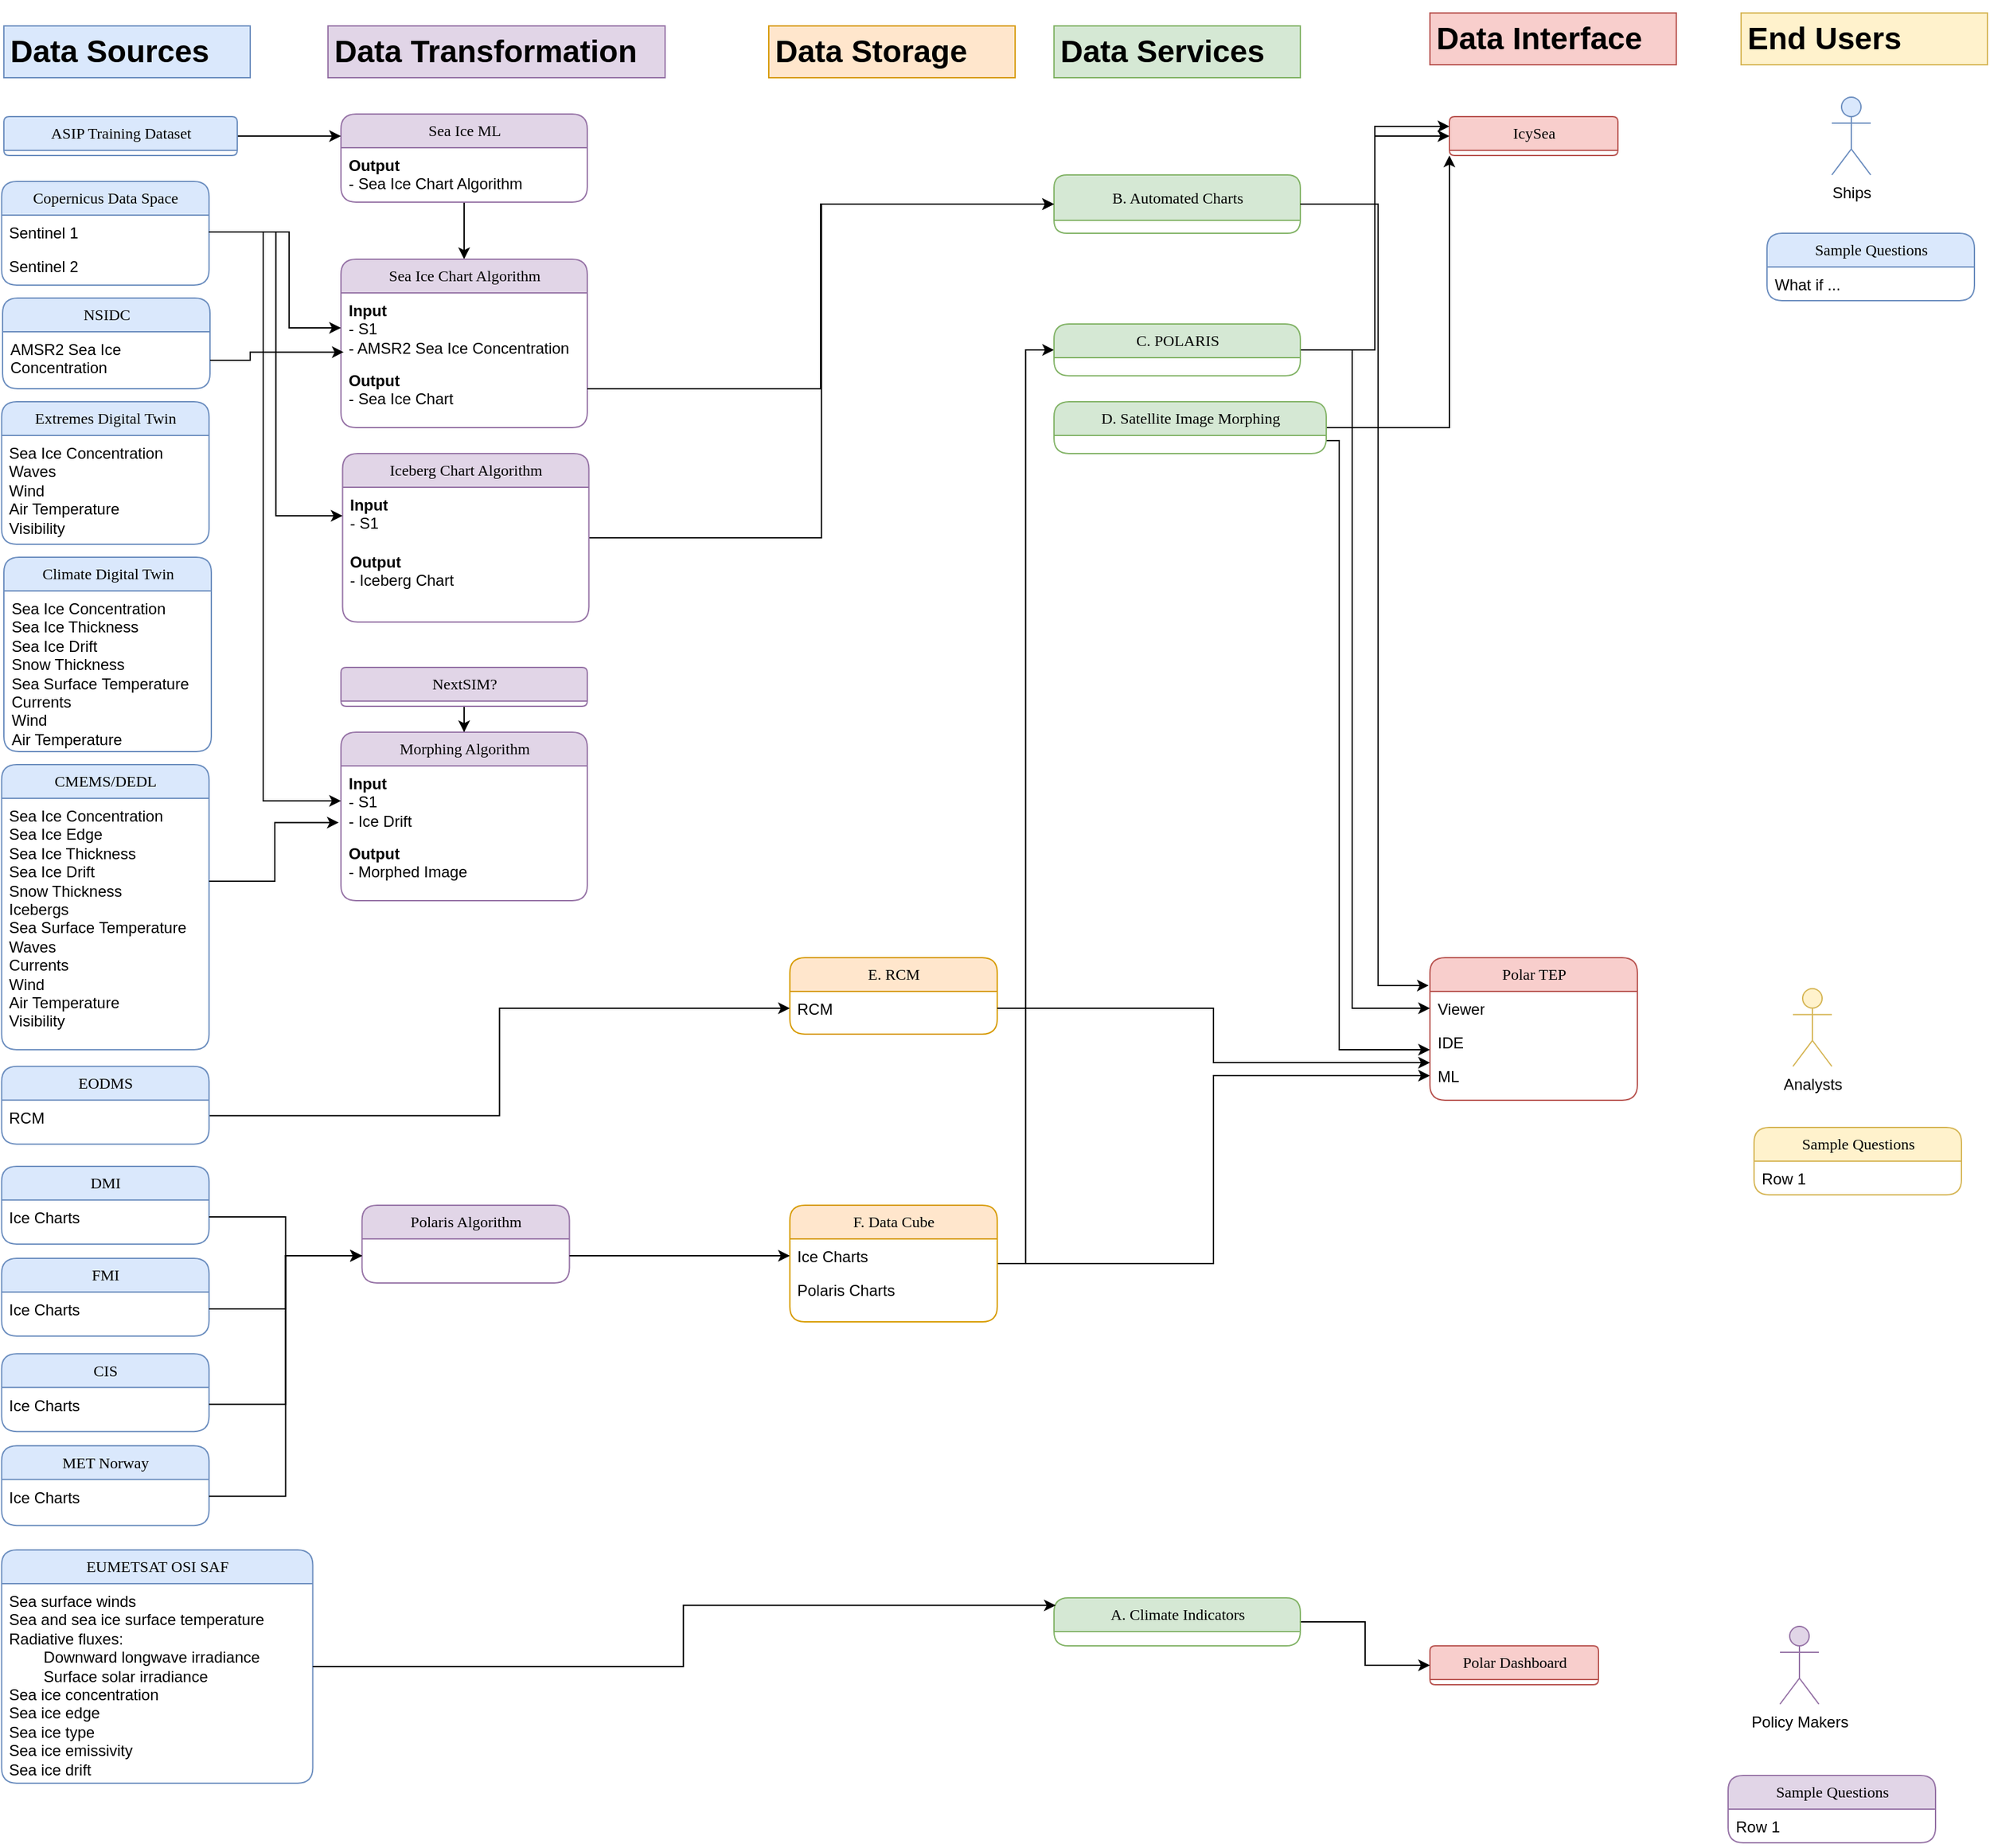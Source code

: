 <mxfile version="24.2.9" type="github">
  <diagram name="Page-1" id="b520641d-4fe3-3701-9064-5fc419738815">
    <mxGraphModel dx="1270" dy="656" grid="1" gridSize="10" guides="1" tooltips="1" connect="1" arrows="1" fold="1" page="1" pageScale="1" pageWidth="1100" pageHeight="850" background="none" math="0" shadow="0">
      <root>
        <mxCell id="0" />
        <mxCell id="1" parent="0" />
        <mxCell id="21ea969265ad0168-6" value="CMEMS/DEDL" style="swimlane;html=1;fontStyle=0;childLayout=stackLayout;horizontal=1;startSize=26;fillColor=#dae8fc;horizontalStack=0;resizeParent=1;resizeLast=0;collapsible=1;marginBottom=0;swimlaneFillColor=#ffffff;align=center;rounded=1;shadow=0;comic=0;labelBackgroundColor=none;strokeWidth=1;fontFamily=Verdana;fontSize=12;strokeColor=#6c8ebf;" parent="1" vertex="1">
          <mxGeometry x="38.25" y="620" width="160" height="220" as="geometry">
            <mxRectangle x="255" y="590" width="170" height="30" as="alternateBounds" />
          </mxGeometry>
        </mxCell>
        <mxCell id="21ea969265ad0168-8" value="&lt;p style=&quot;margin: 0in;&quot;&gt;&lt;font style=&quot;font-size: 12px;&quot;&gt;Sea Ice&amp;nbsp;&lt;span style=&quot;background-color: initial;&quot;&gt;Concentration&lt;/span&gt;&lt;/font&gt;&lt;/p&gt;&lt;p style=&quot;margin: 0in;&quot;&gt;&lt;font style=&quot;font-size: 12px;&quot;&gt;Sea Ice Edge&lt;/font&gt;&lt;/p&gt;&lt;p style=&quot;margin: 0in;&quot;&gt;&lt;font style=&quot;font-size: 12px;&quot;&gt;Sea Ice Thickness&lt;/font&gt;&lt;/p&gt;&lt;p style=&quot;margin: 0in;&quot;&gt;&lt;font style=&quot;font-size: 12px;&quot;&gt;Sea Ice Drift&lt;/font&gt;&lt;/p&gt;&lt;p style=&quot;margin: 0in;&quot;&gt;&lt;font style=&quot;font-size: 12px;&quot;&gt;Snow Thickness&lt;/font&gt;&lt;/p&gt;&lt;p style=&quot;margin: 0in;&quot;&gt;&lt;font style=&quot;font-size: 12px;&quot;&gt;Icebergs&lt;/font&gt;&lt;/p&gt;&lt;p style=&quot;margin: 0in;&quot;&gt;&lt;font style=&quot;font-size: 12px;&quot;&gt;Sea Surface&amp;nbsp;Temperature&lt;/font&gt;&lt;/p&gt;&lt;p style=&quot;margin: 0in;&quot;&gt;&lt;font style=&quot;font-size: 12px;&quot;&gt;Waves&lt;/font&gt;&lt;/p&gt;&lt;p style=&quot;margin: 0in;&quot;&gt;&lt;font style=&quot;font-size: 12px;&quot;&gt;Currents&lt;/font&gt;&lt;/p&gt;&lt;p style=&quot;margin: 0in;&quot;&gt;&lt;font style=&quot;font-size: 12px;&quot;&gt;Wind&lt;/font&gt;&lt;/p&gt;&lt;p style=&quot;margin: 0in;&quot;&gt;&lt;font style=&quot;font-size: 12px;&quot;&gt;Air Temperature&lt;/font&gt;&lt;/p&gt;&lt;p style=&quot;margin: 0in;&quot;&gt;&lt;font style=&quot;font-size: 12px;&quot;&gt;Visibility&lt;/font&gt;&lt;/p&gt;" style="text;html=1;strokeColor=none;fillColor=none;spacingLeft=4;spacingRight=4;whiteSpace=wrap;overflow=hidden;rotatable=0;points=[[0,0.5],[1,0.5]];portConstraint=eastwest;" parent="21ea969265ad0168-6" vertex="1">
          <mxGeometry y="26" width="160" height="184" as="geometry" />
        </mxCell>
        <mxCell id="LA1WgqydsNKSbsPuNg3V-39" style="edgeStyle=orthogonalEdgeStyle;rounded=0;orthogonalLoop=1;jettySize=auto;html=1;" parent="1" source="21ea969265ad0168-10" target="wbGWHVCCoxG1QyxVTopV-103" edge="1">
          <mxGeometry relative="1" as="geometry" />
        </mxCell>
        <mxCell id="21ea969265ad0168-10" value="NextSIM?" style="swimlane;html=1;fontStyle=0;childLayout=stackLayout;horizontal=1;startSize=26;fillColor=#e1d5e7;horizontalStack=0;resizeParent=1;resizeLast=0;collapsible=1;marginBottom=0;swimlaneFillColor=#ffffff;align=center;rounded=1;shadow=0;comic=0;labelBackgroundColor=none;strokeWidth=1;fontFamily=Verdana;fontSize=12;strokeColor=#9673a6;" parent="1" vertex="1" collapsed="1">
          <mxGeometry x="300" y="545" width="190" height="30" as="geometry">
            <mxRectangle x="560" y="74" width="160" height="104" as="alternateBounds" />
          </mxGeometry>
        </mxCell>
        <mxCell id="21ea969265ad0168-11" value="Row 1" style="text;html=1;strokeColor=none;fillColor=none;spacingLeft=4;spacingRight=4;whiteSpace=wrap;overflow=hidden;rotatable=0;points=[[0,0.5],[1,0.5]];portConstraint=eastwest;" parent="21ea969265ad0168-10" vertex="1">
          <mxGeometry y="26" width="160" height="26" as="geometry" />
        </mxCell>
        <mxCell id="21ea969265ad0168-12" value="Row 2" style="text;html=1;strokeColor=none;fillColor=none;spacingLeft=4;spacingRight=4;whiteSpace=wrap;overflow=hidden;rotatable=0;points=[[0,0.5],[1,0.5]];portConstraint=eastwest;" parent="21ea969265ad0168-10" vertex="1">
          <mxGeometry y="52" width="160" height="26" as="geometry" />
        </mxCell>
        <mxCell id="21ea969265ad0168-52" value="Row 3" style="text;html=1;strokeColor=none;fillColor=none;spacingLeft=4;spacingRight=4;whiteSpace=wrap;overflow=hidden;rotatable=0;points=[[0,0.5],[1,0.5]];portConstraint=eastwest;" parent="21ea969265ad0168-10" vertex="1">
          <mxGeometry y="78" width="160" height="26" as="geometry" />
        </mxCell>
        <mxCell id="21ea969265ad0168-14" value="Copernicus Data Space" style="swimlane;html=1;fontStyle=0;childLayout=stackLayout;horizontal=1;startSize=26;fillColor=#dae8fc;horizontalStack=0;resizeParent=1;resizeLast=0;collapsible=1;marginBottom=0;swimlaneFillColor=#ffffff;align=center;rounded=1;shadow=0;comic=0;labelBackgroundColor=none;strokeWidth=1;fontFamily=Verdana;fontSize=12;strokeColor=#6c8ebf;" parent="1" vertex="1">
          <mxGeometry x="38.25" y="170" width="160" height="80" as="geometry">
            <mxRectangle x="40" y="200" width="180" height="30" as="alternateBounds" />
          </mxGeometry>
        </mxCell>
        <mxCell id="21ea969265ad0168-15" value="Sentinel 1" style="text;html=1;strokeColor=none;fillColor=none;spacingLeft=4;spacingRight=4;whiteSpace=wrap;overflow=hidden;rotatable=0;points=[[0,0.5],[1,0.5]];portConstraint=eastwest;" parent="21ea969265ad0168-14" vertex="1">
          <mxGeometry y="26" width="160" height="26" as="geometry" />
        </mxCell>
        <mxCell id="21ea969265ad0168-16" value="Sentinel 2" style="text;html=1;strokeColor=none;fillColor=none;spacingLeft=4;spacingRight=4;whiteSpace=wrap;overflow=hidden;rotatable=0;points=[[0,0.5],[1,0.5]];portConstraint=eastwest;" parent="21ea969265ad0168-14" vertex="1">
          <mxGeometry y="52" width="160" height="26" as="geometry" />
        </mxCell>
        <mxCell id="21ea969265ad0168-18" value="Extremes Digital Twin" style="swimlane;html=1;fontStyle=0;childLayout=stackLayout;horizontal=1;startSize=26;fillColor=#dae8fc;horizontalStack=0;resizeParent=1;resizeLast=0;collapsible=1;marginBottom=0;swimlaneFillColor=#ffffff;align=center;rounded=1;shadow=0;comic=0;labelBackgroundColor=none;strokeWidth=1;fontFamily=Verdana;fontSize=12;strokeColor=#6c8ebf;" parent="1" vertex="1">
          <mxGeometry x="38.25" y="340" width="160" height="110" as="geometry">
            <mxRectangle x="40" y="280" width="170" height="30" as="alternateBounds" />
          </mxGeometry>
        </mxCell>
        <mxCell id="21ea969265ad0168-19" value="&lt;p style=&quot;border-color: var(--border-color); margin: 0in;&quot;&gt;&lt;font style=&quot;border-color: var(--border-color);&quot;&gt;Sea Ice&amp;nbsp;Concentration&lt;/font&gt;&lt;/p&gt;&lt;p style=&quot;border-color: var(--border-color); margin: 0in;&quot;&gt;&lt;span style=&quot;background-color: initial;&quot;&gt;Waves&lt;/span&gt;&lt;br&gt;&lt;/p&gt;&lt;p style=&quot;border-color: var(--border-color); margin: 0in;&quot;&gt;&lt;span style=&quot;background-color: initial;&quot;&gt;Wind&lt;/span&gt;&lt;br&gt;&lt;/p&gt;&lt;p style=&quot;border-color: var(--border-color); margin: 0in;&quot;&gt;&lt;font style=&quot;border-color: var(--border-color);&quot;&gt;Air Temperature&lt;/font&gt;&lt;/p&gt;&lt;p style=&quot;border-color: var(--border-color); margin: 0in;&quot;&gt;&lt;font style=&quot;border-color: var(--border-color);&quot;&gt;Visibility&lt;/font&gt;&lt;/p&gt;" style="text;html=1;strokeColor=none;fillColor=none;spacingLeft=4;spacingRight=4;whiteSpace=wrap;overflow=hidden;rotatable=0;points=[[0,0.5],[1,0.5]];portConstraint=eastwest;" parent="21ea969265ad0168-18" vertex="1">
          <mxGeometry y="26" width="160" height="84" as="geometry" />
        </mxCell>
        <mxCell id="LA1WgqydsNKSbsPuNg3V-37" style="edgeStyle=orthogonalEdgeStyle;rounded=0;orthogonalLoop=1;jettySize=auto;html=1;entryX=0;entryY=0.5;entryDx=0;entryDy=0;" parent="1" source="21ea969265ad0168-22" target="wbGWHVCCoxG1QyxVTopV-59" edge="1">
          <mxGeometry relative="1" as="geometry">
            <Array as="points">
              <mxPoint x="973" y="1005" />
              <mxPoint x="973" y="860" />
            </Array>
          </mxGeometry>
        </mxCell>
        <mxCell id="LA1WgqydsNKSbsPuNg3V-41" style="edgeStyle=orthogonalEdgeStyle;rounded=0;orthogonalLoop=1;jettySize=auto;html=1;entryX=0;entryY=0.5;entryDx=0;entryDy=0;" parent="1" source="21ea969265ad0168-22" target="wbGWHVCCoxG1QyxVTopV-78" edge="1">
          <mxGeometry relative="1" as="geometry" />
        </mxCell>
        <mxCell id="21ea969265ad0168-22" value="F. Data Cube" style="swimlane;html=1;fontStyle=0;childLayout=stackLayout;horizontal=1;startSize=26;fillColor=#ffe6cc;horizontalStack=0;resizeParent=1;resizeLast=0;collapsible=1;marginBottom=0;swimlaneFillColor=#ffffff;align=center;rounded=1;shadow=0;comic=0;labelBackgroundColor=none;strokeWidth=1;fontFamily=Verdana;fontSize=12;strokeColor=#d79b00;" parent="1" vertex="1">
          <mxGeometry x="646.25" y="960" width="160" height="90" as="geometry">
            <mxRectangle x="595" y="120" width="135" height="30" as="alternateBounds" />
          </mxGeometry>
        </mxCell>
        <mxCell id="21ea969265ad0168-23" value="Ice Charts" style="text;html=1;strokeColor=none;fillColor=none;spacingLeft=4;spacingRight=4;whiteSpace=wrap;overflow=hidden;rotatable=0;points=[[0,0.5],[1,0.5]];portConstraint=eastwest;" parent="21ea969265ad0168-22" vertex="1">
          <mxGeometry y="26" width="160" height="26" as="geometry" />
        </mxCell>
        <mxCell id="LA1WgqydsNKSbsPuNg3V-14" value="Polaris Charts" style="text;html=1;strokeColor=none;fillColor=none;spacingLeft=4;spacingRight=4;whiteSpace=wrap;overflow=hidden;rotatable=0;points=[[0,0.5],[1,0.5]];portConstraint=eastwest;" parent="21ea969265ad0168-22" vertex="1">
          <mxGeometry y="52" width="160" height="26" as="geometry" />
        </mxCell>
        <mxCell id="wbGWHVCCoxG1QyxVTopV-2" value="Climate Digital Twin" style="swimlane;html=1;fontStyle=0;childLayout=stackLayout;horizontal=1;startSize=26;fillColor=#dae8fc;horizontalStack=0;resizeParent=1;resizeLast=0;collapsible=1;marginBottom=0;swimlaneFillColor=#ffffff;align=center;rounded=1;shadow=0;comic=0;labelBackgroundColor=none;strokeWidth=1;fontFamily=Verdana;fontSize=12;strokeColor=#6c8ebf;" parent="1" vertex="1">
          <mxGeometry x="40" y="460" width="160" height="150" as="geometry">
            <mxRectangle x="40" y="460" width="160" height="30" as="alternateBounds" />
          </mxGeometry>
        </mxCell>
        <mxCell id="wbGWHVCCoxG1QyxVTopV-3" value="&lt;p style=&quot;border-color: var(--border-color); margin: 0in;&quot;&gt;&lt;font style=&quot;border-color: var(--border-color);&quot;&gt;Sea Ice&amp;nbsp;Concentration&lt;/font&gt;&lt;/p&gt;&lt;p style=&quot;border-color: var(--border-color); margin: 0in;&quot;&gt;&lt;span style=&quot;background-color: initial;&quot;&gt;Sea Ice Thickness&lt;/span&gt;&lt;br&gt;&lt;/p&gt;&lt;p style=&quot;border-color: var(--border-color); margin: 0in;&quot;&gt;&lt;font style=&quot;border-color: var(--border-color);&quot;&gt;Sea Ice Drift&lt;/font&gt;&lt;/p&gt;&lt;p style=&quot;border-color: var(--border-color); margin: 0in;&quot;&gt;&lt;font style=&quot;border-color: var(--border-color);&quot;&gt;Snow Thickness&lt;/font&gt;&lt;/p&gt;&lt;p style=&quot;border-color: var(--border-color); margin: 0in;&quot;&gt;&lt;span style=&quot;background-color: initial;&quot;&gt;Sea Surface&amp;nbsp;Temperature&lt;/span&gt;&lt;br&gt;&lt;/p&gt;&lt;p style=&quot;border-color: var(--border-color); margin: 0in;&quot;&gt;&lt;span style=&quot;background-color: initial;&quot;&gt;Currents&lt;/span&gt;&lt;br&gt;&lt;/p&gt;&lt;p style=&quot;border-color: var(--border-color); margin: 0in;&quot;&gt;&lt;font style=&quot;border-color: var(--border-color);&quot;&gt;Wind&lt;/font&gt;&lt;/p&gt;&lt;p style=&quot;border-color: var(--border-color); margin: 0in;&quot;&gt;&lt;font style=&quot;border-color: var(--border-color);&quot;&gt;Air Temperature&lt;/font&gt;&lt;/p&gt;" style="text;html=1;strokeColor=none;fillColor=none;spacingLeft=4;spacingRight=4;whiteSpace=wrap;overflow=hidden;rotatable=0;points=[[0,0.5],[1,0.5]];portConstraint=eastwest;" parent="wbGWHVCCoxG1QyxVTopV-2" vertex="1">
          <mxGeometry y="26" width="160" height="124" as="geometry" />
        </mxCell>
        <mxCell id="wbGWHVCCoxG1QyxVTopV-7" value="&lt;h1&gt;Data Sources&lt;/h1&gt;" style="text;html=1;strokeColor=#6c8ebf;fillColor=#dae8fc;spacing=5;spacingTop=-20;whiteSpace=wrap;overflow=hidden;rounded=0;" parent="1" vertex="1">
          <mxGeometry x="40" y="50" width="190" height="40" as="geometry" />
        </mxCell>
        <mxCell id="wbGWHVCCoxG1QyxVTopV-8" value="&lt;h1&gt;Data Transformation&lt;/h1&gt;" style="text;html=1;strokeColor=#9673a6;fillColor=#e1d5e7;spacing=5;spacingTop=-20;whiteSpace=wrap;overflow=hidden;rounded=0;" parent="1" vertex="1">
          <mxGeometry x="290" y="50" width="260" height="40" as="geometry" />
        </mxCell>
        <mxCell id="wbGWHVCCoxG1QyxVTopV-9" value="&lt;h1&gt;Data Storage&lt;/h1&gt;" style="text;html=1;strokeColor=#d79b00;fillColor=#ffe6cc;spacing=5;spacingTop=-20;whiteSpace=wrap;overflow=hidden;rounded=0;" parent="1" vertex="1">
          <mxGeometry x="630" y="50" width="190" height="40" as="geometry" />
        </mxCell>
        <mxCell id="wbGWHVCCoxG1QyxVTopV-10" value="Ships" style="shape=umlActor;verticalLabelPosition=bottom;verticalAlign=top;html=1;outlineConnect=0;fillColor=#dae8fc;strokeColor=#6c8ebf;" parent="1" vertex="1">
          <mxGeometry x="1450" y="105" width="30" height="60" as="geometry" />
        </mxCell>
        <mxCell id="wbGWHVCCoxG1QyxVTopV-11" value="E. RCM" style="swimlane;html=1;fontStyle=0;childLayout=stackLayout;horizontal=1;startSize=26;fillColor=#ffe6cc;horizontalStack=0;resizeParent=1;resizeLast=0;collapsible=1;marginBottom=0;swimlaneFillColor=#ffffff;align=center;rounded=1;shadow=0;comic=0;labelBackgroundColor=none;strokeWidth=1;fontFamily=Verdana;fontSize=12;strokeColor=#d79b00;" parent="1" vertex="1">
          <mxGeometry x="646.25" y="769" width="160" height="59" as="geometry">
            <mxRectangle x="637.5" y="360" width="175" height="30" as="alternateBounds" />
          </mxGeometry>
        </mxCell>
        <mxCell id="wbGWHVCCoxG1QyxVTopV-12" value="RCM" style="text;html=1;strokeColor=none;fillColor=none;spacingLeft=4;spacingRight=4;whiteSpace=wrap;overflow=hidden;rotatable=0;points=[[0,0.5],[1,0.5]];portConstraint=eastwest;" parent="wbGWHVCCoxG1QyxVTopV-11" vertex="1">
          <mxGeometry y="26" width="160" height="26" as="geometry" />
        </mxCell>
        <mxCell id="wbGWHVCCoxG1QyxVTopV-14" value="DMI" style="swimlane;html=1;fontStyle=0;childLayout=stackLayout;horizontal=1;startSize=26;fillColor=#dae8fc;horizontalStack=0;resizeParent=1;resizeLast=0;collapsible=1;marginBottom=0;swimlaneFillColor=#ffffff;align=center;rounded=1;shadow=0;comic=0;labelBackgroundColor=none;strokeWidth=1;fontFamily=Verdana;fontSize=12;strokeColor=#6c8ebf;" parent="1" vertex="1">
          <mxGeometry x="38.25" y="930" width="160" height="60" as="geometry">
            <mxRectangle x="40" y="530" width="160" height="30" as="alternateBounds" />
          </mxGeometry>
        </mxCell>
        <mxCell id="wbGWHVCCoxG1QyxVTopV-15" value="Ice Charts" style="text;html=1;strokeColor=none;fillColor=none;spacingLeft=4;spacingRight=4;whiteSpace=wrap;overflow=hidden;rotatable=0;points=[[0,0.5],[1,0.5]];portConstraint=eastwest;" parent="wbGWHVCCoxG1QyxVTopV-14" vertex="1">
          <mxGeometry y="26" width="160" height="26" as="geometry" />
        </mxCell>
        <mxCell id="wbGWHVCCoxG1QyxVTopV-19" value="FMI" style="swimlane;html=1;fontStyle=0;childLayout=stackLayout;horizontal=1;startSize=26;fillColor=#dae8fc;horizontalStack=0;resizeParent=1;resizeLast=0;collapsible=1;marginBottom=0;swimlaneFillColor=#ffffff;align=center;rounded=1;shadow=0;comic=0;labelBackgroundColor=none;strokeWidth=1;fontFamily=Verdana;fontSize=12;strokeColor=#6c8ebf;" parent="1" vertex="1">
          <mxGeometry x="38.25" y="1001" width="160" height="60" as="geometry">
            <mxRectangle x="40" y="600" width="160" height="30" as="alternateBounds" />
          </mxGeometry>
        </mxCell>
        <mxCell id="wbGWHVCCoxG1QyxVTopV-20" value="Ice Charts" style="text;html=1;strokeColor=none;fillColor=none;spacingLeft=4;spacingRight=4;whiteSpace=wrap;overflow=hidden;rotatable=0;points=[[0,0.5],[1,0.5]];portConstraint=eastwest;" parent="wbGWHVCCoxG1QyxVTopV-19" vertex="1">
          <mxGeometry y="26" width="160" height="26" as="geometry" />
        </mxCell>
        <mxCell id="wbGWHVCCoxG1QyxVTopV-24" value="CIS" style="swimlane;html=1;fontStyle=0;childLayout=stackLayout;horizontal=1;startSize=26;fillColor=#dae8fc;horizontalStack=0;resizeParent=1;resizeLast=0;collapsible=1;marginBottom=0;swimlaneFillColor=#ffffff;align=center;rounded=1;shadow=0;comic=0;labelBackgroundColor=none;strokeWidth=1;fontFamily=Verdana;fontSize=12;strokeColor=#6c8ebf;" parent="1" vertex="1">
          <mxGeometry x="38.25" y="1074.62" width="160" height="60" as="geometry">
            <mxRectangle x="490" y="730" width="160" height="100" as="alternateBounds" />
          </mxGeometry>
        </mxCell>
        <mxCell id="_Oy0wLh91uHHrUZiL2Pu-2" value="Ice Charts" style="text;html=1;strokeColor=none;fillColor=none;spacingLeft=4;spacingRight=4;whiteSpace=wrap;overflow=hidden;rotatable=0;points=[[0,0.5],[1,0.5]];portConstraint=eastwest;" parent="wbGWHVCCoxG1QyxVTopV-24" vertex="1">
          <mxGeometry y="26" width="160" height="26" as="geometry" />
        </mxCell>
        <mxCell id="_Oy0wLh91uHHrUZiL2Pu-5" value="" style="edgeStyle=orthogonalEdgeStyle;rounded=0;orthogonalLoop=1;jettySize=auto;html=1;entryX=0;entryY=0.5;entryDx=0;entryDy=0;" parent="1" source="wbGWHVCCoxG1QyxVTopV-30" target="wbGWHVCCoxG1QyxVTopV-12" edge="1">
          <mxGeometry relative="1" as="geometry">
            <mxPoint x="633.75" y="816.5" as="targetPoint" />
            <mxPoint x="200" y="884" as="sourcePoint" />
          </mxGeometry>
        </mxCell>
        <mxCell id="wbGWHVCCoxG1QyxVTopV-29" value="EODMS" style="swimlane;html=1;fontStyle=0;childLayout=stackLayout;horizontal=1;startSize=26;fillColor=#dae8fc;horizontalStack=0;resizeParent=1;resizeLast=0;collapsible=1;marginBottom=0;swimlaneFillColor=#ffffff;align=center;rounded=1;shadow=0;comic=0;labelBackgroundColor=none;strokeWidth=1;fontFamily=Verdana;fontSize=12;strokeColor=#6c8ebf;" parent="1" vertex="1">
          <mxGeometry x="38.25" y="852.88" width="160" height="60" as="geometry">
            <mxRectangle x="40" y="450" width="160" height="30" as="alternateBounds" />
          </mxGeometry>
        </mxCell>
        <mxCell id="wbGWHVCCoxG1QyxVTopV-30" value="RCM" style="text;html=1;strokeColor=none;fillColor=none;spacingLeft=4;spacingRight=4;whiteSpace=wrap;overflow=hidden;rotatable=0;points=[[0,0.5],[1,0.5]];portConstraint=eastwest;" parent="wbGWHVCCoxG1QyxVTopV-29" vertex="1">
          <mxGeometry y="26" width="160" height="24" as="geometry" />
        </mxCell>
        <mxCell id="wbGWHVCCoxG1QyxVTopV-34" value="MET Norway" style="swimlane;html=1;fontStyle=0;childLayout=stackLayout;horizontal=1;startSize=26;fillColor=#dae8fc;horizontalStack=0;resizeParent=1;resizeLast=0;collapsible=1;marginBottom=0;swimlaneFillColor=#ffffff;align=center;rounded=1;shadow=0;comic=0;labelBackgroundColor=none;strokeWidth=1;fontFamily=Verdana;fontSize=12;strokeColor=#6c8ebf;" parent="1" vertex="1">
          <mxGeometry x="38.25" y="1145.62" width="160" height="61.5" as="geometry">
            <mxRectangle x="40" y="750" width="160" height="30" as="alternateBounds" />
          </mxGeometry>
        </mxCell>
        <mxCell id="wbGWHVCCoxG1QyxVTopV-35" value="Ice Charts" style="text;html=1;strokeColor=none;fillColor=none;spacingLeft=4;spacingRight=4;whiteSpace=wrap;overflow=hidden;rotatable=0;points=[[0,0.5],[1,0.5]];portConstraint=eastwest;" parent="wbGWHVCCoxG1QyxVTopV-34" vertex="1">
          <mxGeometry y="26" width="160" height="26" as="geometry" />
        </mxCell>
        <mxCell id="LA1WgqydsNKSbsPuNg3V-32" value="" style="edgeStyle=orthogonalEdgeStyle;rounded=0;orthogonalLoop=1;jettySize=auto;html=1;entryX=0.5;entryY=0;entryDx=0;entryDy=0;" parent="1" source="wbGWHVCCoxG1QyxVTopV-39" target="wbGWHVCCoxG1QyxVTopV-43" edge="1">
          <mxGeometry relative="1" as="geometry" />
        </mxCell>
        <mxCell id="wbGWHVCCoxG1QyxVTopV-39" value="Sea Ice ML" style="swimlane;html=1;fontStyle=0;childLayout=stackLayout;horizontal=1;startSize=26;fillColor=#e1d5e7;horizontalStack=0;resizeParent=1;resizeLast=0;collapsible=1;marginBottom=0;swimlaneFillColor=#ffffff;align=center;rounded=1;shadow=0;comic=0;labelBackgroundColor=none;strokeWidth=1;fontFamily=Verdana;fontSize=12;strokeColor=#9673a6;" parent="1" vertex="1">
          <mxGeometry x="300" y="118" width="190" height="68" as="geometry">
            <mxRectangle x="290" y="170" width="90" height="70" as="alternateBounds" />
          </mxGeometry>
        </mxCell>
        <mxCell id="wbGWHVCCoxG1QyxVTopV-41" value="&lt;b&gt;Output&lt;/b&gt;&lt;br&gt;- Sea Ice Chart Algorithm" style="text;html=1;strokeColor=none;fillColor=none;spacingLeft=4;spacingRight=4;whiteSpace=wrap;overflow=hidden;rotatable=0;points=[[0,0.5],[1,0.5]];portConstraint=eastwest;" parent="wbGWHVCCoxG1QyxVTopV-39" vertex="1">
          <mxGeometry y="26" width="190" height="40" as="geometry" />
        </mxCell>
        <mxCell id="wbGWHVCCoxG1QyxVTopV-43" value="Sea Ice Chart Algorithm" style="swimlane;html=1;fontStyle=0;childLayout=stackLayout;horizontal=1;startSize=26;fillColor=#e1d5e7;horizontalStack=0;resizeParent=1;resizeLast=0;collapsible=1;marginBottom=0;swimlaneFillColor=#ffffff;align=center;rounded=1;shadow=0;comic=0;labelBackgroundColor=none;strokeWidth=1;fontFamily=Verdana;fontSize=12;strokeColor=#9673a6;" parent="1" vertex="1">
          <mxGeometry x="300" y="230" width="190" height="130" as="geometry">
            <mxRectangle x="460" y="170" width="110" height="30" as="alternateBounds" />
          </mxGeometry>
        </mxCell>
        <mxCell id="wbGWHVCCoxG1QyxVTopV-44" value="&lt;b&gt;Input&lt;/b&gt;&lt;br&gt;- S1&lt;br&gt;- AMSR2 Sea Ice Concentration" style="text;html=1;strokeColor=none;fillColor=none;spacingLeft=4;spacingRight=4;whiteSpace=wrap;overflow=hidden;rotatable=0;points=[[0,0.5],[1,0.5]];portConstraint=eastwest;" parent="wbGWHVCCoxG1QyxVTopV-43" vertex="1">
          <mxGeometry y="26" width="190" height="54" as="geometry" />
        </mxCell>
        <mxCell id="wbGWHVCCoxG1QyxVTopV-45" value="&lt;b&gt;Output&lt;/b&gt;&lt;br&gt;- Sea Ice Chart" style="text;html=1;strokeColor=none;fillColor=none;spacingLeft=4;spacingRight=4;whiteSpace=wrap;overflow=hidden;rotatable=0;points=[[0,0.5],[1,0.5]];portConstraint=eastwest;" parent="wbGWHVCCoxG1QyxVTopV-43" vertex="1">
          <mxGeometry y="80" width="190" height="40" as="geometry" />
        </mxCell>
        <mxCell id="wbGWHVCCoxG1QyxVTopV-47" value="&lt;h1&gt;Data Interface&lt;/h1&gt;" style="text;html=1;strokeColor=#b85450;fillColor=#f8cecc;spacing=5;spacingTop=-20;whiteSpace=wrap;overflow=hidden;rounded=0;" parent="1" vertex="1">
          <mxGeometry x="1140" y="40" width="190" height="40" as="geometry" />
        </mxCell>
        <mxCell id="wbGWHVCCoxG1QyxVTopV-48" value="IcySea" style="swimlane;html=1;fontStyle=0;childLayout=stackLayout;horizontal=1;startSize=26;fillColor=#f8cecc;horizontalStack=0;resizeParent=1;resizeLast=0;collapsible=1;marginBottom=0;swimlaneFillColor=#ffffff;align=center;rounded=1;shadow=0;comic=0;labelBackgroundColor=none;strokeWidth=1;fontFamily=Verdana;fontSize=12;strokeColor=#b85450;" parent="1" vertex="1" collapsed="1">
          <mxGeometry x="1155" y="120" width="130" height="30" as="geometry">
            <mxRectangle x="1140" y="120" width="160" height="52" as="alternateBounds" />
          </mxGeometry>
        </mxCell>
        <mxCell id="wbGWHVCCoxG1QyxVTopV-49" value="Row 1" style="text;html=1;strokeColor=none;fillColor=none;spacingLeft=4;spacingRight=4;whiteSpace=wrap;overflow=hidden;rotatable=0;points=[[0,0.5],[1,0.5]];portConstraint=eastwest;" parent="wbGWHVCCoxG1QyxVTopV-48" vertex="1">
          <mxGeometry y="26" width="160" height="26" as="geometry" />
        </mxCell>
        <mxCell id="wbGWHVCCoxG1QyxVTopV-52" value="Polar Dashboard" style="swimlane;html=1;fontStyle=0;childLayout=stackLayout;horizontal=1;startSize=26;fillColor=#f8cecc;horizontalStack=0;resizeParent=1;resizeLast=0;collapsible=1;marginBottom=0;swimlaneFillColor=#ffffff;align=center;rounded=1;shadow=0;comic=0;labelBackgroundColor=none;strokeWidth=1;fontFamily=Verdana;fontSize=12;strokeColor=#b85450;" parent="1" vertex="1" collapsed="1">
          <mxGeometry x="1140" y="1300" width="130" height="30" as="geometry">
            <mxRectangle x="1140" y="1300" width="160" height="110" as="alternateBounds" />
          </mxGeometry>
        </mxCell>
        <mxCell id="wbGWHVCCoxG1QyxVTopV-53" value="Row 1" style="text;html=1;strokeColor=none;fillColor=none;spacingLeft=4;spacingRight=4;whiteSpace=wrap;overflow=hidden;rotatable=0;points=[[0,0.5],[1,0.5]];portConstraint=eastwest;" parent="wbGWHVCCoxG1QyxVTopV-52" vertex="1">
          <mxGeometry y="26" width="160" height="26" as="geometry" />
        </mxCell>
        <mxCell id="wbGWHVCCoxG1QyxVTopV-54" value="Row 2" style="text;html=1;strokeColor=none;fillColor=none;spacingLeft=4;spacingRight=4;whiteSpace=wrap;overflow=hidden;rotatable=0;points=[[0,0.5],[1,0.5]];portConstraint=eastwest;" parent="wbGWHVCCoxG1QyxVTopV-52" vertex="1">
          <mxGeometry y="52" width="160" height="26" as="geometry" />
        </mxCell>
        <mxCell id="wbGWHVCCoxG1QyxVTopV-55" value="Row 3" style="text;html=1;strokeColor=none;fillColor=none;spacingLeft=4;spacingRight=4;whiteSpace=wrap;overflow=hidden;rotatable=0;points=[[0,0.5],[1,0.5]];portConstraint=eastwest;" parent="wbGWHVCCoxG1QyxVTopV-52" vertex="1">
          <mxGeometry y="78" width="160" height="26" as="geometry" />
        </mxCell>
        <mxCell id="wbGWHVCCoxG1QyxVTopV-56" value="Polar TEP" style="swimlane;html=1;fontStyle=0;childLayout=stackLayout;horizontal=1;startSize=26;fillColor=#f8cecc;horizontalStack=0;resizeParent=1;resizeLast=0;collapsible=1;marginBottom=0;swimlaneFillColor=#ffffff;align=center;rounded=1;shadow=0;comic=0;labelBackgroundColor=none;strokeWidth=1;fontFamily=Verdana;fontSize=12;strokeColor=#b85450;" parent="1" vertex="1">
          <mxGeometry x="1140" y="769" width="160" height="110" as="geometry">
            <mxRectangle x="1140" y="769" width="130" height="30" as="alternateBounds" />
          </mxGeometry>
        </mxCell>
        <mxCell id="wbGWHVCCoxG1QyxVTopV-57" value="Viewer" style="text;html=1;strokeColor=none;fillColor=none;spacingLeft=4;spacingRight=4;whiteSpace=wrap;overflow=hidden;rotatable=0;points=[[0,0.5],[1,0.5]];portConstraint=eastwest;" parent="wbGWHVCCoxG1QyxVTopV-56" vertex="1">
          <mxGeometry y="26" width="160" height="26" as="geometry" />
        </mxCell>
        <mxCell id="wbGWHVCCoxG1QyxVTopV-58" value="IDE" style="text;html=1;strokeColor=none;fillColor=none;spacingLeft=4;spacingRight=4;whiteSpace=wrap;overflow=hidden;rotatable=0;points=[[0,0.5],[1,0.5]];portConstraint=eastwest;" parent="wbGWHVCCoxG1QyxVTopV-56" vertex="1">
          <mxGeometry y="52" width="160" height="26" as="geometry" />
        </mxCell>
        <mxCell id="wbGWHVCCoxG1QyxVTopV-59" value="ML" style="text;html=1;strokeColor=none;fillColor=none;spacingLeft=4;spacingRight=4;whiteSpace=wrap;overflow=hidden;rotatable=0;points=[[0,0.5],[1,0.5]];portConstraint=eastwest;" parent="wbGWHVCCoxG1QyxVTopV-56" vertex="1">
          <mxGeometry y="78" width="160" height="26" as="geometry" />
        </mxCell>
        <mxCell id="wbGWHVCCoxG1QyxVTopV-60" value="Polaris Algorithm" style="swimlane;html=1;fontStyle=0;childLayout=stackLayout;horizontal=1;startSize=26;fillColor=#e1d5e7;horizontalStack=0;resizeParent=1;resizeLast=0;collapsible=1;marginBottom=0;swimlaneFillColor=#ffffff;align=center;rounded=1;shadow=0;comic=0;labelBackgroundColor=none;strokeWidth=1;fontFamily=Verdana;fontSize=12;strokeColor=#9673a6;" parent="1" vertex="1">
          <mxGeometry x="316.25" y="960" width="160" height="60" as="geometry">
            <mxRectangle x="510" y="472" width="130" height="30" as="alternateBounds" />
          </mxGeometry>
        </mxCell>
        <mxCell id="wbGWHVCCoxG1QyxVTopV-61" value="&amp;nbsp;" style="text;html=1;strokeColor=none;fillColor=none;spacingLeft=4;spacingRight=4;whiteSpace=wrap;overflow=hidden;rotatable=0;points=[[0,0.5],[1,0.5]];portConstraint=eastwest;" parent="wbGWHVCCoxG1QyxVTopV-60" vertex="1">
          <mxGeometry y="26" width="160" height="26" as="geometry" />
        </mxCell>
        <mxCell id="wbGWHVCCoxG1QyxVTopV-72" value="&lt;h1&gt;Data Services&lt;/h1&gt;" style="text;html=1;strokeColor=#82b366;fillColor=#d5e8d4;spacing=5;spacingTop=-20;whiteSpace=wrap;overflow=hidden;rounded=0;" parent="1" vertex="1">
          <mxGeometry x="850" y="50" width="190" height="40" as="geometry" />
        </mxCell>
        <mxCell id="wbGWHVCCoxG1QyxVTopV-73" value="&lt;h1&gt;End Users&lt;/h1&gt;" style="text;html=1;strokeColor=#d6b656;fillColor=#fff2cc;spacing=5;spacingTop=-20;whiteSpace=wrap;overflow=hidden;rounded=0;" parent="1" vertex="1">
          <mxGeometry x="1380" y="40" width="190" height="40" as="geometry" />
        </mxCell>
        <mxCell id="_Oy0wLh91uHHrUZiL2Pu-13" value="" style="edgeStyle=orthogonalEdgeStyle;rounded=0;orthogonalLoop=1;jettySize=auto;html=1;entryX=0;entryY=0.25;entryDx=0;entryDy=0;" parent="1" source="wbGWHVCCoxG1QyxVTopV-78" target="wbGWHVCCoxG1QyxVTopV-48" edge="1">
          <mxGeometry relative="1" as="geometry">
            <mxPoint x="1070" y="245" as="targetPoint" />
          </mxGeometry>
        </mxCell>
        <mxCell id="LA1WgqydsNKSbsPuNg3V-62" style="edgeStyle=orthogonalEdgeStyle;rounded=0;orthogonalLoop=1;jettySize=auto;html=1;entryX=0;entryY=0.5;entryDx=0;entryDy=0;exitX=1;exitY=0.5;exitDx=0;exitDy=0;" parent="1" source="wbGWHVCCoxG1QyxVTopV-78" target="wbGWHVCCoxG1QyxVTopV-57" edge="1">
          <mxGeometry relative="1" as="geometry">
            <Array as="points">
              <mxPoint x="1080" y="300" />
              <mxPoint x="1080" y="808" />
            </Array>
          </mxGeometry>
        </mxCell>
        <mxCell id="wbGWHVCCoxG1QyxVTopV-78" value="C. POLARIS" style="swimlane;html=1;fontStyle=0;childLayout=stackLayout;horizontal=1;startSize=26;fillColor=#d5e8d4;horizontalStack=0;resizeParent=1;resizeLast=0;collapsible=1;marginBottom=0;swimlaneFillColor=#ffffff;align=center;rounded=1;shadow=0;comic=0;labelBackgroundColor=none;strokeWidth=1;fontFamily=Verdana;fontSize=12;strokeColor=#82b366;" parent="1" vertex="1" collapsed="1">
          <mxGeometry x="850" y="280" width="190" height="40" as="geometry">
            <mxRectangle x="850" y="280" width="160" height="52" as="alternateBounds" />
          </mxGeometry>
        </mxCell>
        <mxCell id="wbGWHVCCoxG1QyxVTopV-80" value="Row 2" style="text;html=1;strokeColor=none;fillColor=none;spacingLeft=4;spacingRight=4;whiteSpace=wrap;overflow=hidden;rotatable=0;points=[[0,0.5],[1,0.5]];portConstraint=eastwest;" parent="wbGWHVCCoxG1QyxVTopV-78" vertex="1">
          <mxGeometry y="26" width="160" height="26" as="geometry" />
        </mxCell>
        <mxCell id="_Oy0wLh91uHHrUZiL2Pu-11" value="" style="edgeStyle=orthogonalEdgeStyle;rounded=0;orthogonalLoop=1;jettySize=auto;html=1;entryX=0;entryY=0.5;entryDx=0;entryDy=0;" parent="1" source="wbGWHVCCoxG1QyxVTopV-82" target="wbGWHVCCoxG1QyxVTopV-52" edge="1">
          <mxGeometry relative="1" as="geometry">
            <mxPoint x="1110" y="385" as="targetPoint" />
          </mxGeometry>
        </mxCell>
        <mxCell id="wbGWHVCCoxG1QyxVTopV-82" value="A. Climate Indicators" style="swimlane;html=1;fontStyle=0;childLayout=stackLayout;horizontal=1;startSize=26;fillColor=#d5e8d4;horizontalStack=0;resizeParent=1;resizeLast=0;collapsible=1;marginBottom=0;swimlaneFillColor=#ffffff;align=center;rounded=1;shadow=0;comic=0;labelBackgroundColor=none;strokeWidth=1;fontFamily=Verdana;fontSize=12;strokeColor=#82b366;" parent="1" vertex="1" collapsed="1">
          <mxGeometry x="850" y="1263" width="190" height="37" as="geometry">
            <mxRectangle x="850" y="1263" width="190" height="104" as="alternateBounds" />
          </mxGeometry>
        </mxCell>
        <mxCell id="wbGWHVCCoxG1QyxVTopV-83" value="Row 1" style="text;html=1;strokeColor=none;fillColor=none;spacingLeft=4;spacingRight=4;whiteSpace=wrap;overflow=hidden;rotatable=0;points=[[0,0.5],[1,0.5]];portConstraint=eastwest;" parent="wbGWHVCCoxG1QyxVTopV-82" vertex="1">
          <mxGeometry y="26" width="190" height="26" as="geometry" />
        </mxCell>
        <mxCell id="wbGWHVCCoxG1QyxVTopV-84" value="Row 2" style="text;html=1;strokeColor=none;fillColor=none;spacingLeft=4;spacingRight=4;whiteSpace=wrap;overflow=hidden;rotatable=0;points=[[0,0.5],[1,0.5]];portConstraint=eastwest;" parent="wbGWHVCCoxG1QyxVTopV-82" vertex="1">
          <mxGeometry y="52" width="190" height="26" as="geometry" />
        </mxCell>
        <mxCell id="wbGWHVCCoxG1QyxVTopV-85" value="Row 3" style="text;html=1;strokeColor=none;fillColor=none;spacingLeft=4;spacingRight=4;whiteSpace=wrap;overflow=hidden;rotatable=0;points=[[0,0.5],[1,0.5]];portConstraint=eastwest;" parent="wbGWHVCCoxG1QyxVTopV-82" vertex="1">
          <mxGeometry y="78" width="190" height="26" as="geometry" />
        </mxCell>
        <mxCell id="_Oy0wLh91uHHrUZiL2Pu-16" value="" style="edgeStyle=orthogonalEdgeStyle;rounded=0;orthogonalLoop=1;jettySize=auto;html=1;entryX=0;entryY=1;entryDx=0;entryDy=0;" parent="1" source="wbGWHVCCoxG1QyxVTopV-86" target="wbGWHVCCoxG1QyxVTopV-48" edge="1">
          <mxGeometry relative="1" as="geometry">
            <mxPoint x="1140" y="295" as="targetPoint" />
          </mxGeometry>
        </mxCell>
        <mxCell id="LA1WgqydsNKSbsPuNg3V-63" style="edgeStyle=orthogonalEdgeStyle;rounded=0;orthogonalLoop=1;jettySize=auto;html=1;exitX=1;exitY=0.75;exitDx=0;exitDy=0;" parent="1" source="wbGWHVCCoxG1QyxVTopV-86" edge="1">
          <mxGeometry relative="1" as="geometry">
            <mxPoint x="1140" y="840" as="targetPoint" />
            <Array as="points">
              <mxPoint x="1070" y="370" />
              <mxPoint x="1070" y="840" />
              <mxPoint x="1140" y="840" />
            </Array>
          </mxGeometry>
        </mxCell>
        <mxCell id="wbGWHVCCoxG1QyxVTopV-86" value="D. Satellite Image Morphing" style="swimlane;html=1;fontStyle=0;childLayout=stackLayout;horizontal=1;startSize=26;fillColor=#d5e8d4;horizontalStack=0;resizeParent=1;resizeLast=0;collapsible=1;marginBottom=0;swimlaneFillColor=#ffffff;align=center;rounded=1;shadow=0;comic=0;labelBackgroundColor=none;strokeWidth=1;fontFamily=Verdana;fontSize=12;strokeColor=#82b366;" parent="1" vertex="1" collapsed="1">
          <mxGeometry x="850" y="340" width="210" height="40" as="geometry">
            <mxRectangle x="850" y="340" width="200" height="52" as="alternateBounds" />
          </mxGeometry>
        </mxCell>
        <mxCell id="wbGWHVCCoxG1QyxVTopV-87" value="Row 1" style="text;html=1;strokeColor=none;fillColor=none;spacingLeft=4;spacingRight=4;whiteSpace=wrap;overflow=hidden;rotatable=0;points=[[0,0.5],[1,0.5]];portConstraint=eastwest;" parent="wbGWHVCCoxG1QyxVTopV-86" vertex="1">
          <mxGeometry y="26" width="200" height="26" as="geometry" />
        </mxCell>
        <mxCell id="_Oy0wLh91uHHrUZiL2Pu-14" value="" style="edgeStyle=orthogonalEdgeStyle;rounded=0;orthogonalLoop=1;jettySize=auto;html=1;entryX=0;entryY=0.5;entryDx=0;entryDy=0;" parent="1" source="wbGWHVCCoxG1QyxVTopV-94" target="wbGWHVCCoxG1QyxVTopV-48" edge="1">
          <mxGeometry relative="1" as="geometry">
            <mxPoint x="1120" y="182.5" as="targetPoint" />
          </mxGeometry>
        </mxCell>
        <mxCell id="wbGWHVCCoxG1QyxVTopV-94" value="B. Automated Charts" style="swimlane;html=1;fontStyle=0;childLayout=stackLayout;horizontal=1;startSize=35;fillColor=#d5e8d4;horizontalStack=0;resizeParent=1;resizeLast=0;collapsible=1;marginBottom=0;swimlaneFillColor=#ffffff;align=center;rounded=1;shadow=0;comic=0;labelBackgroundColor=none;strokeWidth=1;fontFamily=Verdana;fontSize=12;strokeColor=#82b366;" parent="1" vertex="1" collapsed="1">
          <mxGeometry x="850" y="165" width="190" height="45" as="geometry">
            <mxRectangle x="850" y="165" width="160" height="95" as="alternateBounds" />
          </mxGeometry>
        </mxCell>
        <mxCell id="wbGWHVCCoxG1QyxVTopV-95" value="Sea Ice Charts" style="text;html=1;strokeColor=none;fillColor=none;spacingLeft=4;spacingRight=4;whiteSpace=wrap;overflow=hidden;rotatable=0;points=[[0,0.5],[1,0.5]];portConstraint=eastwest;" parent="wbGWHVCCoxG1QyxVTopV-94" vertex="1">
          <mxGeometry y="35" width="160" height="26" as="geometry" />
        </mxCell>
        <mxCell id="LA1WgqydsNKSbsPuNg3V-42" value="Iceberg Charts" style="text;html=1;strokeColor=none;fillColor=none;spacingLeft=4;spacingRight=4;whiteSpace=wrap;overflow=hidden;rotatable=0;points=[[0,0.5],[1,0.5]];portConstraint=eastwest;" parent="wbGWHVCCoxG1QyxVTopV-94" vertex="1">
          <mxGeometry y="61" width="160" height="26" as="geometry" />
        </mxCell>
        <mxCell id="wbGWHVCCoxG1QyxVTopV-98" value="NSIDC" style="swimlane;html=1;fontStyle=0;childLayout=stackLayout;horizontal=1;startSize=26;fillColor=#dae8fc;horizontalStack=0;resizeParent=1;resizeLast=0;collapsible=1;marginBottom=0;swimlaneFillColor=#ffffff;align=center;rounded=1;shadow=0;comic=0;labelBackgroundColor=none;strokeWidth=1;fontFamily=Verdana;fontSize=12;strokeColor=#6c8ebf;" parent="1" vertex="1">
          <mxGeometry x="39" y="260" width="160" height="70" as="geometry">
            <mxRectangle x="255" y="750" width="160" height="30" as="alternateBounds" />
          </mxGeometry>
        </mxCell>
        <mxCell id="wbGWHVCCoxG1QyxVTopV-99" value="AMSR2 Sea Ice Concentration" style="text;html=1;strokeColor=none;fillColor=none;spacingLeft=4;spacingRight=4;whiteSpace=wrap;overflow=hidden;rotatable=0;points=[[0,0.5],[1,0.5]];portConstraint=eastwest;" parent="wbGWHVCCoxG1QyxVTopV-98" vertex="1">
          <mxGeometry y="26" width="160" height="44" as="geometry" />
        </mxCell>
        <mxCell id="wbGWHVCCoxG1QyxVTopV-103" value="Morphing Algorithm" style="swimlane;html=1;fontStyle=0;childLayout=stackLayout;horizontal=1;startSize=26;fillColor=#e1d5e7;horizontalStack=0;resizeParent=1;resizeLast=0;collapsible=1;marginBottom=0;swimlaneFillColor=#ffffff;align=center;rounded=1;shadow=0;comic=0;labelBackgroundColor=none;strokeWidth=1;fontFamily=Verdana;fontSize=12;strokeColor=#9673a6;arcSize=15;" parent="1" vertex="1">
          <mxGeometry x="300" y="595" width="190" height="130" as="geometry">
            <mxRectangle x="300" y="540" width="190" height="60" as="alternateBounds" />
          </mxGeometry>
        </mxCell>
        <mxCell id="wbGWHVCCoxG1QyxVTopV-104" value="&lt;b&gt;Input&lt;/b&gt;&lt;br&gt;- S1&lt;br&gt;- Ice Drift" style="text;html=1;strokeColor=none;fillColor=none;spacingLeft=4;spacingRight=4;whiteSpace=wrap;overflow=hidden;rotatable=0;points=[[0,0.5],[1,0.5]];portConstraint=eastwest;" parent="wbGWHVCCoxG1QyxVTopV-103" vertex="1">
          <mxGeometry y="26" width="190" height="54" as="geometry" />
        </mxCell>
        <mxCell id="wbGWHVCCoxG1QyxVTopV-105" value="&lt;b&gt;Output&lt;/b&gt;&lt;br&gt;- Morphed Image" style="text;html=1;strokeColor=none;fillColor=none;spacingLeft=4;spacingRight=4;whiteSpace=wrap;overflow=hidden;rotatable=0;points=[[0,0.5],[1,0.5]];portConstraint=eastwest;" parent="wbGWHVCCoxG1QyxVTopV-103" vertex="1">
          <mxGeometry y="80" width="190" height="40" as="geometry" />
        </mxCell>
        <mxCell id="_Oy0wLh91uHHrUZiL2Pu-10" value="" style="edgeStyle=orthogonalEdgeStyle;rounded=0;orthogonalLoop=1;jettySize=auto;html=1;entryX=0;entryY=0.25;entryDx=0;entryDy=0;" parent="1" source="_Oy0wLh91uHHrUZiL2Pu-6" target="wbGWHVCCoxG1QyxVTopV-39" edge="1">
          <mxGeometry relative="1" as="geometry" />
        </mxCell>
        <mxCell id="_Oy0wLh91uHHrUZiL2Pu-6" value="ASIP Training Dataset" style="swimlane;html=1;fontStyle=0;childLayout=stackLayout;horizontal=1;startSize=26;fillColor=#dae8fc;horizontalStack=0;resizeParent=1;resizeLast=0;collapsible=1;marginBottom=0;swimlaneFillColor=#ffffff;align=center;rounded=1;shadow=0;comic=0;labelBackgroundColor=none;strokeWidth=1;fontFamily=Verdana;fontSize=12;strokeColor=#6c8ebf;" parent="1" vertex="1" collapsed="1">
          <mxGeometry x="40" y="120" width="180" height="30" as="geometry">
            <mxRectangle x="40" y="220" width="160" height="110" as="alternateBounds" />
          </mxGeometry>
        </mxCell>
        <mxCell id="_Oy0wLh91uHHrUZiL2Pu-7" value="Sentinel 1" style="text;html=1;strokeColor=none;fillColor=none;spacingLeft=4;spacingRight=4;whiteSpace=wrap;overflow=hidden;rotatable=0;points=[[0,0.5],[1,0.5]];portConstraint=eastwest;" parent="_Oy0wLh91uHHrUZiL2Pu-6" vertex="1">
          <mxGeometry y="26" width="160" height="26" as="geometry" />
        </mxCell>
        <mxCell id="_Oy0wLh91uHHrUZiL2Pu-8" value="Ice Charts" style="text;html=1;strokeColor=none;fillColor=none;spacingLeft=4;spacingRight=4;whiteSpace=wrap;overflow=hidden;rotatable=0;points=[[0,0.5],[1,0.5]];portConstraint=eastwest;" parent="_Oy0wLh91uHHrUZiL2Pu-6" vertex="1">
          <mxGeometry y="52" width="160" height="28" as="geometry" />
        </mxCell>
        <mxCell id="_Oy0wLh91uHHrUZiL2Pu-9" value="AMSR2" style="text;html=1;strokeColor=none;fillColor=none;spacingLeft=4;spacingRight=4;whiteSpace=wrap;overflow=hidden;rotatable=0;points=[[0,0.5],[1,0.5]];portConstraint=eastwest;" parent="_Oy0wLh91uHHrUZiL2Pu-6" vertex="1">
          <mxGeometry y="80" width="160" height="28" as="geometry" />
        </mxCell>
        <mxCell id="LA1WgqydsNKSbsPuNg3V-11" style="edgeStyle=orthogonalEdgeStyle;rounded=0;orthogonalLoop=1;jettySize=auto;html=1;entryX=0;entryY=0.5;entryDx=0;entryDy=0;exitX=1;exitY=0.5;exitDx=0;exitDy=0;" parent="1" source="wbGWHVCCoxG1QyxVTopV-61" target="21ea969265ad0168-23" edge="1">
          <mxGeometry relative="1" as="geometry">
            <mxPoint x="406.25" y="995" as="sourcePoint" />
          </mxGeometry>
        </mxCell>
        <mxCell id="LA1WgqydsNKSbsPuNg3V-7" value="" style="edgeStyle=orthogonalEdgeStyle;rounded=0;orthogonalLoop=1;jettySize=auto;html=1;entryX=0;entryY=0.5;entryDx=0;entryDy=0;" parent="1" source="wbGWHVCCoxG1QyxVTopV-15" target="wbGWHVCCoxG1QyxVTopV-61" edge="1">
          <mxGeometry relative="1" as="geometry">
            <mxPoint x="256.25" y="995" as="targetPoint" />
          </mxGeometry>
        </mxCell>
        <mxCell id="LA1WgqydsNKSbsPuNg3V-8" style="edgeStyle=orthogonalEdgeStyle;rounded=0;orthogonalLoop=1;jettySize=auto;html=1;entryX=0;entryY=0.5;entryDx=0;entryDy=0;" parent="1" source="wbGWHVCCoxG1QyxVTopV-20" target="wbGWHVCCoxG1QyxVTopV-61" edge="1">
          <mxGeometry relative="1" as="geometry">
            <mxPoint x="256.25" y="995" as="targetPoint" />
          </mxGeometry>
        </mxCell>
        <mxCell id="LA1WgqydsNKSbsPuNg3V-9" style="edgeStyle=orthogonalEdgeStyle;rounded=0;orthogonalLoop=1;jettySize=auto;html=1;entryX=0;entryY=0.5;entryDx=0;entryDy=0;" parent="1" source="_Oy0wLh91uHHrUZiL2Pu-2" target="wbGWHVCCoxG1QyxVTopV-61" edge="1">
          <mxGeometry relative="1" as="geometry">
            <mxPoint x="256.25" y="995" as="targetPoint" />
          </mxGeometry>
        </mxCell>
        <mxCell id="LA1WgqydsNKSbsPuNg3V-10" style="edgeStyle=orthogonalEdgeStyle;rounded=0;orthogonalLoop=1;jettySize=auto;html=1;entryX=0;entryY=0.5;entryDx=0;entryDy=0;" parent="1" source="wbGWHVCCoxG1QyxVTopV-35" target="wbGWHVCCoxG1QyxVTopV-61" edge="1">
          <mxGeometry relative="1" as="geometry">
            <mxPoint x="256.25" y="995" as="targetPoint" />
          </mxGeometry>
        </mxCell>
        <mxCell id="LA1WgqydsNKSbsPuNg3V-21" style="edgeStyle=orthogonalEdgeStyle;rounded=0;orthogonalLoop=1;jettySize=auto;html=1;entryX=0;entryY=0.5;entryDx=0;entryDy=0;" parent="1" source="wbGWHVCCoxG1QyxVTopV-45" target="wbGWHVCCoxG1QyxVTopV-94" edge="1">
          <mxGeometry relative="1" as="geometry" />
        </mxCell>
        <mxCell id="LA1WgqydsNKSbsPuNg3V-40" style="edgeStyle=orthogonalEdgeStyle;rounded=0;orthogonalLoop=1;jettySize=auto;html=1;entryX=0;entryY=0.5;entryDx=0;entryDy=0;" parent="1" source="LA1WgqydsNKSbsPuNg3V-29" target="wbGWHVCCoxG1QyxVTopV-94" edge="1">
          <mxGeometry relative="1" as="geometry" />
        </mxCell>
        <mxCell id="LA1WgqydsNKSbsPuNg3V-29" value="Iceberg Chart Algorithm" style="swimlane;html=1;fontStyle=0;childLayout=stackLayout;horizontal=1;startSize=26;fillColor=#e1d5e7;horizontalStack=0;resizeParent=1;resizeLast=0;collapsible=1;marginBottom=0;swimlaneFillColor=#ffffff;align=center;rounded=1;shadow=0;comic=0;labelBackgroundColor=none;strokeWidth=1;fontFamily=Verdana;fontSize=12;strokeColor=#9673a6;" parent="1" vertex="1">
          <mxGeometry x="301.25" y="380" width="190" height="130" as="geometry">
            <mxRectangle x="460" y="170" width="110" height="30" as="alternateBounds" />
          </mxGeometry>
        </mxCell>
        <mxCell id="LA1WgqydsNKSbsPuNg3V-30" value="&lt;b&gt;Input&lt;/b&gt;&lt;br&gt;- S1" style="text;html=1;strokeColor=none;fillColor=none;spacingLeft=4;spacingRight=4;whiteSpace=wrap;overflow=hidden;rotatable=0;points=[[0,0.5],[1,0.5]];portConstraint=eastwest;" parent="LA1WgqydsNKSbsPuNg3V-29" vertex="1">
          <mxGeometry y="26" width="190" height="44" as="geometry" />
        </mxCell>
        <mxCell id="LA1WgqydsNKSbsPuNg3V-31" value="&lt;b&gt;Output&lt;/b&gt;&lt;br&gt;- Iceberg Chart" style="text;html=1;strokeColor=none;fillColor=none;spacingLeft=4;spacingRight=4;whiteSpace=wrap;overflow=hidden;rotatable=0;points=[[0,0.5],[1,0.5]];portConstraint=eastwest;" parent="LA1WgqydsNKSbsPuNg3V-29" vertex="1">
          <mxGeometry y="70" width="190" height="40" as="geometry" />
        </mxCell>
        <mxCell id="LA1WgqydsNKSbsPuNg3V-36" style="edgeStyle=orthogonalEdgeStyle;rounded=0;orthogonalLoop=1;jettySize=auto;html=1;" parent="1" source="wbGWHVCCoxG1QyxVTopV-12" edge="1">
          <mxGeometry relative="1" as="geometry">
            <mxPoint x="1140" y="850" as="targetPoint" />
            <Array as="points">
              <mxPoint x="973" y="808" />
              <mxPoint x="973" y="850" />
              <mxPoint x="1140" y="850" />
            </Array>
          </mxGeometry>
        </mxCell>
        <mxCell id="LA1WgqydsNKSbsPuNg3V-43" value="EUMETSAT OSI SAF" style="swimlane;html=1;fontStyle=0;childLayout=stackLayout;horizontal=1;startSize=26;fillColor=#dae8fc;horizontalStack=0;resizeParent=1;resizeLast=0;collapsible=1;marginBottom=0;swimlaneFillColor=#ffffff;align=center;rounded=1;shadow=0;comic=0;labelBackgroundColor=none;strokeWidth=1;fontFamily=Verdana;fontSize=12;strokeColor=#6c8ebf;" parent="1" vertex="1">
          <mxGeometry x="38.25" y="1226" width="240" height="180" as="geometry">
            <mxRectangle x="40" y="1170" width="160" height="30" as="alternateBounds" />
          </mxGeometry>
        </mxCell>
        <mxCell id="LA1WgqydsNKSbsPuNg3V-45" value="Sea surface winds&lt;br&gt;Sea and sea ice surface temperature&lt;br&gt;Radiative fluxes:&lt;br&gt;&lt;span style=&quot;white-space: pre;&quot;&gt;&#x9;&lt;/span&gt;Downward longwave irradiance&lt;br&gt;&lt;span style=&quot;white-space: pre;&quot;&gt;&#x9;&lt;/span&gt;Surface solar irradiance&lt;br&gt;Sea ice concentration&lt;br&gt;Sea ice&amp;nbsp;edge&lt;br&gt;Sea ice&amp;nbsp;type&lt;br&gt;Sea ice&amp;nbsp;emissivity&lt;br&gt;Sea ice&amp;nbsp;drift" style="text;html=1;strokeColor=none;fillColor=none;spacingLeft=4;spacingRight=4;whiteSpace=wrap;overflow=hidden;rotatable=0;points=[[0,0.5],[1,0.5]];portConstraint=eastwest;" parent="LA1WgqydsNKSbsPuNg3V-43" vertex="1">
          <mxGeometry y="26" width="240" height="154" as="geometry" />
        </mxCell>
        <mxCell id="LA1WgqydsNKSbsPuNg3V-46" style="edgeStyle=orthogonalEdgeStyle;rounded=0;orthogonalLoop=1;jettySize=auto;html=1;entryX=0.007;entryY=0.157;entryDx=0;entryDy=0;entryPerimeter=0;" parent="1" source="LA1WgqydsNKSbsPuNg3V-43" target="wbGWHVCCoxG1QyxVTopV-82" edge="1">
          <mxGeometry relative="1" as="geometry" />
        </mxCell>
        <mxCell id="LA1WgqydsNKSbsPuNg3V-50" style="edgeStyle=orthogonalEdgeStyle;rounded=0;orthogonalLoop=1;jettySize=auto;html=1;entryX=-0.009;entryY=0.81;entryDx=0;entryDy=0;entryPerimeter=0;" parent="1" source="21ea969265ad0168-8" target="wbGWHVCCoxG1QyxVTopV-104" edge="1">
          <mxGeometry relative="1" as="geometry">
            <Array as="points">
              <mxPoint x="249" y="710" />
              <mxPoint x="249" y="665" />
            </Array>
          </mxGeometry>
        </mxCell>
        <mxCell id="LA1WgqydsNKSbsPuNg3V-52" value="" style="edgeStyle=orthogonalEdgeStyle;rounded=0;orthogonalLoop=1;jettySize=auto;html=1;entryX=0.011;entryY=0.847;entryDx=0;entryDy=0;entryPerimeter=0;" parent="1" source="wbGWHVCCoxG1QyxVTopV-99" target="wbGWHVCCoxG1QyxVTopV-44" edge="1">
          <mxGeometry relative="1" as="geometry">
            <Array as="points">
              <mxPoint x="230" y="308" />
              <mxPoint x="230" y="302" />
            </Array>
          </mxGeometry>
        </mxCell>
        <mxCell id="LA1WgqydsNKSbsPuNg3V-53" value="" style="edgeStyle=orthogonalEdgeStyle;rounded=0;orthogonalLoop=1;jettySize=auto;html=1;entryX=0;entryY=0.5;entryDx=0;entryDy=0;" parent="1" source="21ea969265ad0168-15" target="wbGWHVCCoxG1QyxVTopV-44" edge="1">
          <mxGeometry relative="1" as="geometry">
            <Array as="points">
              <mxPoint x="260" y="209" />
              <mxPoint x="260" y="283" />
            </Array>
          </mxGeometry>
        </mxCell>
        <mxCell id="LA1WgqydsNKSbsPuNg3V-54" style="edgeStyle=orthogonalEdgeStyle;rounded=0;orthogonalLoop=1;jettySize=auto;html=1;entryX=0;entryY=0.5;entryDx=0;entryDy=0;" parent="1" source="21ea969265ad0168-15" target="LA1WgqydsNKSbsPuNg3V-30" edge="1">
          <mxGeometry relative="1" as="geometry" />
        </mxCell>
        <mxCell id="LA1WgqydsNKSbsPuNg3V-55" style="edgeStyle=orthogonalEdgeStyle;rounded=0;orthogonalLoop=1;jettySize=auto;html=1;entryX=0;entryY=0.5;entryDx=0;entryDy=0;" parent="1" source="21ea969265ad0168-15" target="wbGWHVCCoxG1QyxVTopV-104" edge="1">
          <mxGeometry relative="1" as="geometry">
            <Array as="points">
              <mxPoint x="240" y="209" />
              <mxPoint x="240" y="648" />
            </Array>
          </mxGeometry>
        </mxCell>
        <mxCell id="LA1WgqydsNKSbsPuNg3V-56" value="Analysts" style="shape=umlActor;verticalLabelPosition=bottom;verticalAlign=top;html=1;outlineConnect=0;fillColor=#fff2cc;strokeColor=#d6b656;" parent="1" vertex="1">
          <mxGeometry x="1420" y="792.88" width="30" height="60" as="geometry" />
        </mxCell>
        <mxCell id="LA1WgqydsNKSbsPuNg3V-59" value="Policy Makers" style="shape=umlActor;verticalLabelPosition=bottom;verticalAlign=top;html=1;outlineConnect=0;fillColor=#e1d5e7;strokeColor=#9673a6;" parent="1" vertex="1">
          <mxGeometry x="1410" y="1285" width="30" height="60" as="geometry" />
        </mxCell>
        <mxCell id="LA1WgqydsNKSbsPuNg3V-61" style="edgeStyle=orthogonalEdgeStyle;rounded=0;orthogonalLoop=1;jettySize=auto;html=1;entryX=-0.006;entryY=0.195;entryDx=0;entryDy=0;entryPerimeter=0;" parent="1" source="wbGWHVCCoxG1QyxVTopV-94" target="wbGWHVCCoxG1QyxVTopV-56" edge="1">
          <mxGeometry relative="1" as="geometry">
            <Array as="points">
              <mxPoint x="1100" y="188" />
              <mxPoint x="1100" y="791" />
            </Array>
          </mxGeometry>
        </mxCell>
        <mxCell id="ole-YHaa1EiZrsky0hPn-2" value="Sample Questions" style="swimlane;html=1;fontStyle=0;childLayout=stackLayout;horizontal=1;startSize=26;fillColor=#dae8fc;horizontalStack=0;resizeParent=1;resizeLast=0;collapsible=1;marginBottom=0;swimlaneFillColor=#ffffff;align=center;rounded=1;shadow=0;comic=0;labelBackgroundColor=none;strokeWidth=1;fontFamily=Verdana;fontSize=12;strokeColor=#6c8ebf;" parent="1" vertex="1">
          <mxGeometry x="1400" y="210" width="160" height="52" as="geometry">
            <mxRectangle x="1400" y="210" width="130" height="30" as="alternateBounds" />
          </mxGeometry>
        </mxCell>
        <mxCell id="ole-YHaa1EiZrsky0hPn-3" value="What if ..." style="text;html=1;strokeColor=none;fillColor=none;spacingLeft=4;spacingRight=4;whiteSpace=wrap;overflow=hidden;rotatable=0;points=[[0,0.5],[1,0.5]];portConstraint=eastwest;" parent="ole-YHaa1EiZrsky0hPn-2" vertex="1">
          <mxGeometry y="26" width="160" height="26" as="geometry" />
        </mxCell>
        <mxCell id="ole-YHaa1EiZrsky0hPn-4" value="Sample Questions" style="swimlane;html=1;fontStyle=0;childLayout=stackLayout;horizontal=1;startSize=26;fillColor=#fff2cc;horizontalStack=0;resizeParent=1;resizeLast=0;collapsible=1;marginBottom=0;swimlaneFillColor=#ffffff;align=center;rounded=1;shadow=0;comic=0;labelBackgroundColor=none;strokeWidth=1;fontFamily=Verdana;fontSize=12;strokeColor=#d6b656;" parent="1" vertex="1">
          <mxGeometry x="1390" y="900" width="160" height="52" as="geometry">
            <mxRectangle x="1390" y="900" width="130" height="30" as="alternateBounds" />
          </mxGeometry>
        </mxCell>
        <mxCell id="ole-YHaa1EiZrsky0hPn-5" value="Row 1" style="text;html=1;strokeColor=none;fillColor=none;spacingLeft=4;spacingRight=4;whiteSpace=wrap;overflow=hidden;rotatable=0;points=[[0,0.5],[1,0.5]];portConstraint=eastwest;" parent="ole-YHaa1EiZrsky0hPn-4" vertex="1">
          <mxGeometry y="26" width="160" height="26" as="geometry" />
        </mxCell>
        <mxCell id="ole-YHaa1EiZrsky0hPn-6" value="Sample Questions" style="swimlane;html=1;fontStyle=0;childLayout=stackLayout;horizontal=1;startSize=26;fillColor=#e1d5e7;horizontalStack=0;resizeParent=1;resizeLast=0;collapsible=1;marginBottom=0;swimlaneFillColor=#ffffff;align=center;rounded=1;shadow=0;comic=0;labelBackgroundColor=none;strokeWidth=1;fontFamily=Verdana;fontSize=12;strokeColor=#9673a6;" parent="1" vertex="1">
          <mxGeometry x="1370" y="1400" width="160" height="52" as="geometry">
            <mxRectangle x="1370" y="1400" width="130" height="30" as="alternateBounds" />
          </mxGeometry>
        </mxCell>
        <mxCell id="ole-YHaa1EiZrsky0hPn-7" value="Row 1" style="text;html=1;strokeColor=none;fillColor=none;spacingLeft=4;spacingRight=4;whiteSpace=wrap;overflow=hidden;rotatable=0;points=[[0,0.5],[1,0.5]];portConstraint=eastwest;" parent="ole-YHaa1EiZrsky0hPn-6" vertex="1">
          <mxGeometry y="26" width="160" height="26" as="geometry" />
        </mxCell>
      </root>
    </mxGraphModel>
  </diagram>
</mxfile>
